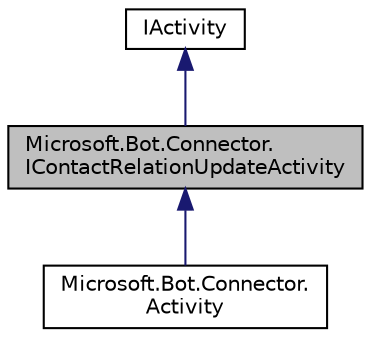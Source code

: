 digraph "Microsoft.Bot.Connector.IContactRelationUpdateActivity"
{
  edge [fontname="Helvetica",fontsize="10",labelfontname="Helvetica",labelfontsize="10"];
  node [fontname="Helvetica",fontsize="10",shape=record];
  Node1 [label="Microsoft.Bot.Connector.\lIContactRelationUpdateActivity",height=0.2,width=0.4,color="black", fillcolor="grey75", style="filled", fontcolor="black"];
  Node2 -> Node1 [dir="back",color="midnightblue",fontsize="10",style="solid",fontname="Helvetica"];
  Node2 [label="IActivity",height=0.2,width=0.4,color="black", fillcolor="white", style="filled",URL="$de/d19/interface_microsoft_1_1_bot_1_1_connector_1_1_i_activity.html",tooltip="basic shared properties for all activities "];
  Node1 -> Node3 [dir="back",color="midnightblue",fontsize="10",style="solid",fontname="Helvetica"];
  Node3 [label="Microsoft.Bot.Connector.\lActivity",height=0.2,width=0.4,color="black", fillcolor="white", style="filled",URL="$dc/d2f/class_microsoft_1_1_bot_1_1_connector_1_1_activity.html"];
}
